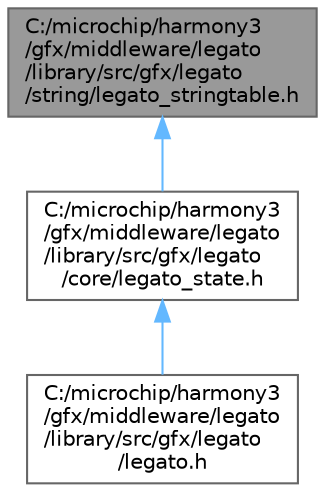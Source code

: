 digraph "C:/microchip/harmony3/gfx/middleware/legato/library/src/gfx/legato/string/legato_stringtable.h"
{
 // INTERACTIVE_SVG=YES
 // LATEX_PDF_SIZE
  bgcolor="transparent";
  edge [fontname=Helvetica,fontsize=10,labelfontname=Helvetica,labelfontsize=10];
  node [fontname=Helvetica,fontsize=10,shape=box,height=0.2,width=0.4];
  Node1 [label="C:/microchip/harmony3\l/gfx/middleware/legato\l/library/src/gfx/legato\l/string/legato_stringtable.h",height=0.2,width=0.4,color="gray40", fillcolor="grey60", style="filled", fontcolor="black",tooltip="String table functions and definitions."];
  Node1 -> Node2 [dir="back",color="steelblue1",style="solid"];
  Node2 [label="C:/microchip/harmony3\l/gfx/middleware/legato\l/library/src/gfx/legato\l/core/legato_state.h",height=0.2,width=0.4,color="grey40", fillcolor="white", style="filled",URL="$legato__state_8h.html",tooltip=" "];
  Node2 -> Node3 [dir="back",color="steelblue1",style="solid"];
  Node3 [label="C:/microchip/harmony3\l/gfx/middleware/legato\l/library/src/gfx/legato\l/legato.h",height=0.2,width=0.4,color="grey40", fillcolor="white", style="filled",URL="$legato_8h.html",tooltip="The header file joins all header files used in the graphics object library."];
}
